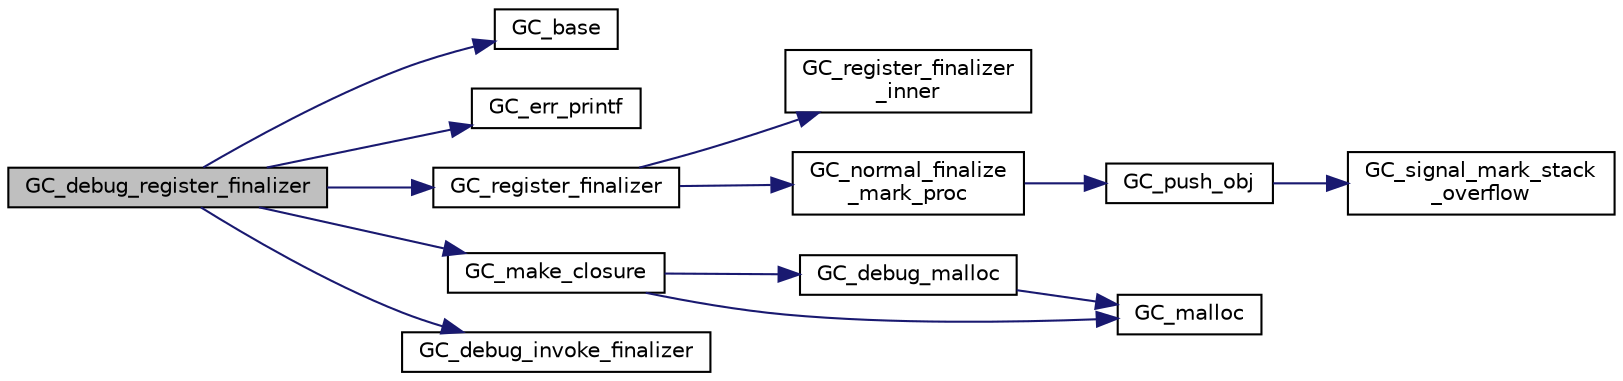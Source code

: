 digraph "GC_debug_register_finalizer"
{
  edge [fontname="Helvetica",fontsize="10",labelfontname="Helvetica",labelfontsize="10"];
  node [fontname="Helvetica",fontsize="10",shape=record];
  rankdir="LR";
  Node842 [label="GC_debug_register_finalizer",height=0.2,width=0.4,color="black", fillcolor="grey75", style="filled", fontcolor="black"];
  Node842 -> Node843 [color="midnightblue",fontsize="10",style="solid",fontname="Helvetica"];
  Node843 [label="GC_base",height=0.2,width=0.4,color="black", fillcolor="white", style="filled",URL="$d0/daa/gc_8h.html#a8b93cd0c8d9c312bbdf0e679d10b680a"];
  Node842 -> Node844 [color="midnightblue",fontsize="10",style="solid",fontname="Helvetica"];
  Node844 [label="GC_err_printf",height=0.2,width=0.4,color="black", fillcolor="white", style="filled",URL="$dd/d79/gc__priv_8h.html#a515817b1cc28538efe42e953361e6cb1"];
  Node842 -> Node845 [color="midnightblue",fontsize="10",style="solid",fontname="Helvetica"];
  Node845 [label="GC_register_finalizer",height=0.2,width=0.4,color="black", fillcolor="white", style="filled",URL="$d3/d1e/finalize_8c.html#a677e51bf0dea27f0ff0c2828c21fbea1"];
  Node845 -> Node846 [color="midnightblue",fontsize="10",style="solid",fontname="Helvetica"];
  Node846 [label="GC_register_finalizer\l_inner",height=0.2,width=0.4,color="black", fillcolor="white", style="filled",URL="$d3/d1e/finalize_8c.html#ab55c7b28e0047a802bf670c3240af122"];
  Node845 -> Node847 [color="midnightblue",fontsize="10",style="solid",fontname="Helvetica"];
  Node847 [label="GC_normal_finalize\l_mark_proc",height=0.2,width=0.4,color="black", fillcolor="white", style="filled",URL="$d3/d1e/finalize_8c.html#ad08f29bfcd6a376a69cedd2f97586baa"];
  Node847 -> Node848 [color="midnightblue",fontsize="10",style="solid",fontname="Helvetica"];
  Node848 [label="GC_push_obj",height=0.2,width=0.4,color="black", fillcolor="white", style="filled",URL="$d8/d2e/gc__pmark_8h.html#a3bf1b3df20d6725c7b48570dc6334ae9"];
  Node848 -> Node849 [color="midnightblue",fontsize="10",style="solid",fontname="Helvetica"];
  Node849 [label="GC_signal_mark_stack\l_overflow",height=0.2,width=0.4,color="black", fillcolor="white", style="filled",URL="$d8/d2e/gc__pmark_8h.html#ac7235e2e6e7dee5b8d82acb48bbf7c47"];
  Node842 -> Node850 [color="midnightblue",fontsize="10",style="solid",fontname="Helvetica"];
  Node850 [label="GC_make_closure",height=0.2,width=0.4,color="black", fillcolor="white", style="filled",URL="$d3/d7b/dbg__mlc_8c.html#a0d909b267b7ff2bdf81d95a1d81e508e"];
  Node850 -> Node851 [color="midnightblue",fontsize="10",style="solid",fontname="Helvetica"];
  Node851 [label="GC_debug_malloc",height=0.2,width=0.4,color="black", fillcolor="white", style="filled",URL="$d3/d7b/dbg__mlc_8c.html#af373e7a527b1267311ee8f5e249e7f03"];
  Node851 -> Node852 [color="midnightblue",fontsize="10",style="solid",fontname="Helvetica"];
  Node852 [label="GC_malloc",height=0.2,width=0.4,color="black", fillcolor="white", style="filled",URL="$d6/dcd/malloc_8c.html#a9181bcacd1d3f9ffb3567c73e06bd067"];
  Node850 -> Node852 [color="midnightblue",fontsize="10",style="solid",fontname="Helvetica"];
  Node842 -> Node853 [color="midnightblue",fontsize="10",style="solid",fontname="Helvetica"];
  Node853 [label="GC_debug_invoke_finalizer",height=0.2,width=0.4,color="black", fillcolor="white", style="filled",URL="$d3/d7b/dbg__mlc_8c.html#a11f94446abf1541b64505377a6d3b934"];
}
